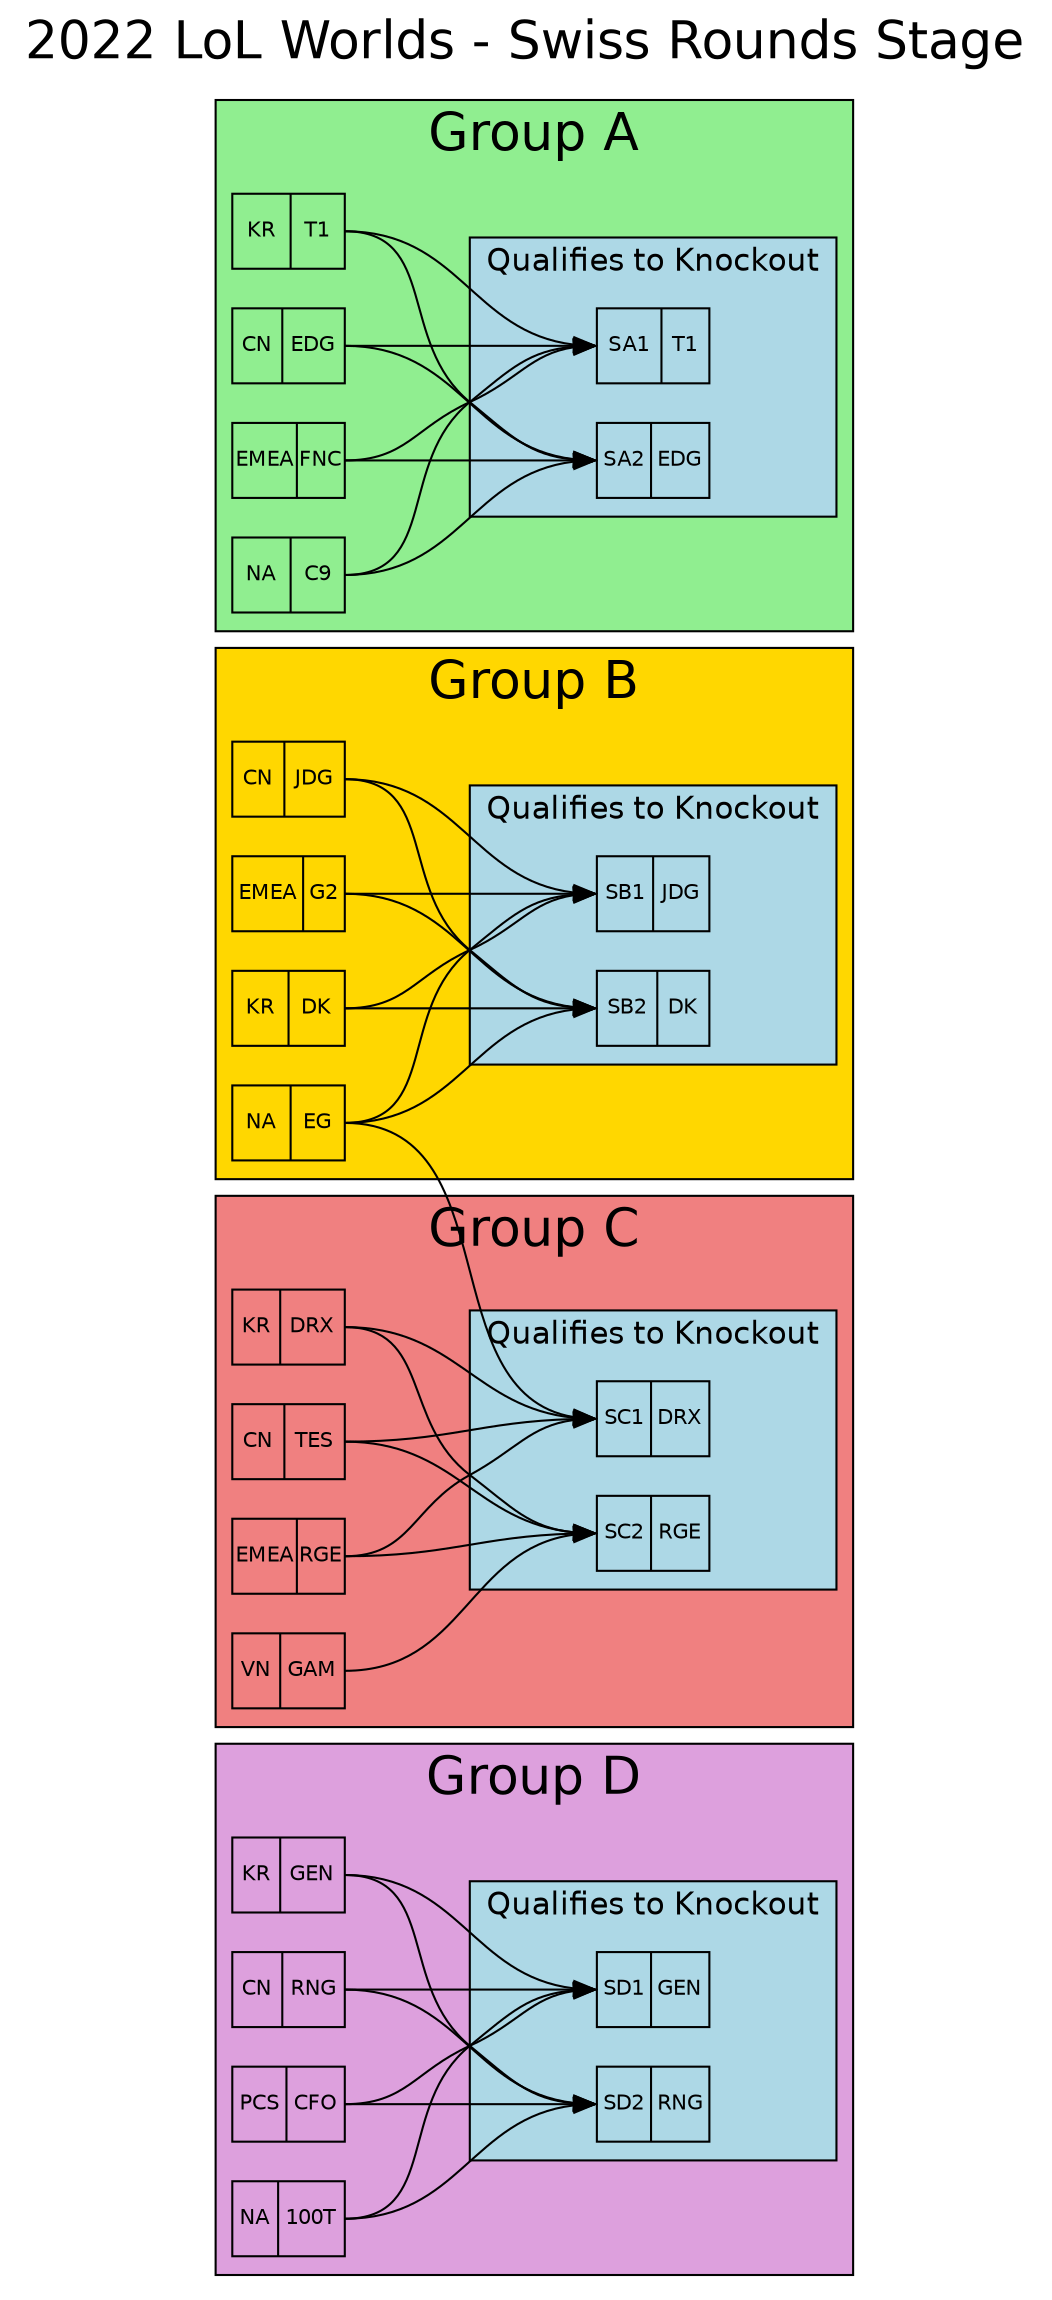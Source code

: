 
digraph brackets {



# direction is downwards
rankdir=LR

# setting graph title
    // title
    labelloc="t";
    label="2022 LoL Worlds - Swiss Rounds Stage";
    fontname = "Helvetica";
    fontsize = 25;

# setting alignment and node,edge attributes    
node [shape=box, fixedsize = True, style=invis, label="",fontname = "Helvetica"]
edge [style=invis]

node [style=solid, fontname = "Helvetica"]
edge [style=solid]

# ===== Group D =====
subgraph cluster_group_D {
    bgcolor="plum"
    label="Group D"
    # ===== Quarter Finals =====
    rD1 [shape = record, label = "{KR|GEN}", fontsize = 10] 
    rD2 [shape = record, label = "{CN|RNG}", fontsize = 10]
    rD3 [shape = record, label = "{PCS|CFO}", fontsize = 10]
    rD4 [shape = record, label = "{NA|100T}", fontsize = 10]
    
    # === Seeds C1 and C2 qualifies to Knockout Stage ===
    subgraph cluster_group_C_qualified {
        label = "Qualifies to Knockout"
        bgcolor = "lightblue"
        fontsize = 15
        # ===== Semi Finals =====
        rDD1 [shape = record, label = "{SD1|GEN}", fontsize = 10]
        rDD2 [shape = record, label = "{SD2|RNG}", fontsize = 10]
    }

# ===== Setting arrows =====
rD1:e->rDD1:w
rD2:e->rDD1:w
rD3:e->rDD1:w
rD4:e->rDD1:w
rD1:e->rDD2:w
rD2:e->rDD2:w
rD3:e->rDD2:w
rD4:e->rDD2:w

}

# ===== Group B =====
subgraph cluster_group_B {
    bgcolor="gold"
    label="Group B"
    # ===== Quarter Finals =====
    rB1 [shape = record, label = "{KR|DK}", fontsize = 10] 
    rB2 [shape = record, label = "{CN|JDG}", fontsize = 10]
    rB3 [shape = record, label = "{EMEA|G2}", fontsize = 10]
    rB4 [shape = record, label = "{NA|EG}", fontsize = 10]
    
    # === Seeds B1 and B2 qualifies to Knockout Stage ===
    subgraph cluster_group_B_qualified {
        label = "Qualifies to Knockout"
        bgcolor = "lightblue"
        fontsize = 15
        # ===== Semi Finals =====
        rBB1 [shape = record, label = "{SB1|JDG}", fontsize = 10]
        rBB2 [shape = record, label = "{SB2|DK}", fontsize = 10]
    }

# ===== Setting arrows =====
rB1:e->rBB1:w
rB2:e->rBB1:w
rB3:e->rBB1:w
rB4:e->rBB1:w
rB1:e->rBB2:w
rB2:e->rBB2:w
rB3:e->rBB2:w
rB4:e->rBB2:w

}

# ===== Group C =====
subgraph cluster_group_C {
    bgcolor="lightcoral"
    label="Group C"
    # ===== Quarter Finals =====
    rC1 [shape = record, label = "{KR|DRX}", fontsize = 10] 
    rC2 [shape = record, label = "{CN|TES}", fontsize = 10]
    rC3 [shape = record, label = "{EMEA|RGE}", fontsize = 10]
    rC4 [shape = record, label = "{VN|GAM}", fontsize = 10]
    
    # === Seeds C1 and C2 qualifies to Knockout Stage ===
    subgraph cluster_group_C_qualified {
        label = "Qualifies to Knockout"
        bgcolor = "lightblue"
        fontsize = 15
        # ===== Semi Finals =====
        rCC1 [shape = record, label = "{SC1|DRX}", fontsize = 10]
        rCC2 [shape = record, label = "{SC2|RGE}", fontsize = 10]
    }

# ===== Setting arrows =====
rC1:e->rCC1:w
rC2:e->rCC1:w
rC3:e->rCC1:w
rB4:e->rCC1:w
rC1:e->rCC2:w
rC2:e->rCC2:w
rC3:e->rCC2:w
rC4:e->rCC2:w

}

# ===== Group A =====
subgraph cluster_group_A {
    bgcolor="lightgreen"
    label="Group A"
    # ===== Quarter Finals =====
    rA1 [shape = record, label = "{KR|T1}", fontsize = 10] 
    rA2 [shape = record, label = "{CN|EDG}", fontsize = 10]
    rA3 [shape = record, label = "{EMEA|FNC}", fontsize = 10]
    rA4 [shape = record, label = "{NA|C9}", fontsize = 10]
    
    # === Seeds A1 and A2 qualifies to Knockout Stage ===
    subgraph cluster_group_A_qualified {
        label = "Qualifies to Knockout"
        fontsize = 15
        bgcolor = "lightblue"
        # ===== Semi Finals =====
        rAA1 [shape = record, label = "{SA1|T1}", fontsize = 10]
        rAA2 [shape = record, label = "{SA2|EDG}", fontsize = 10]
    }

# ===== Setting arrows =====
rA1:e->rAA1:w
rA2:e->rAA1:w
rA3:e->rAA1:w
rA4:e->rAA1:w
rA1:e->rAA2:w
rA2:e->rAA2:w
rA3:e->rAA2:w
rA4:e->rAA2:w

}



}
